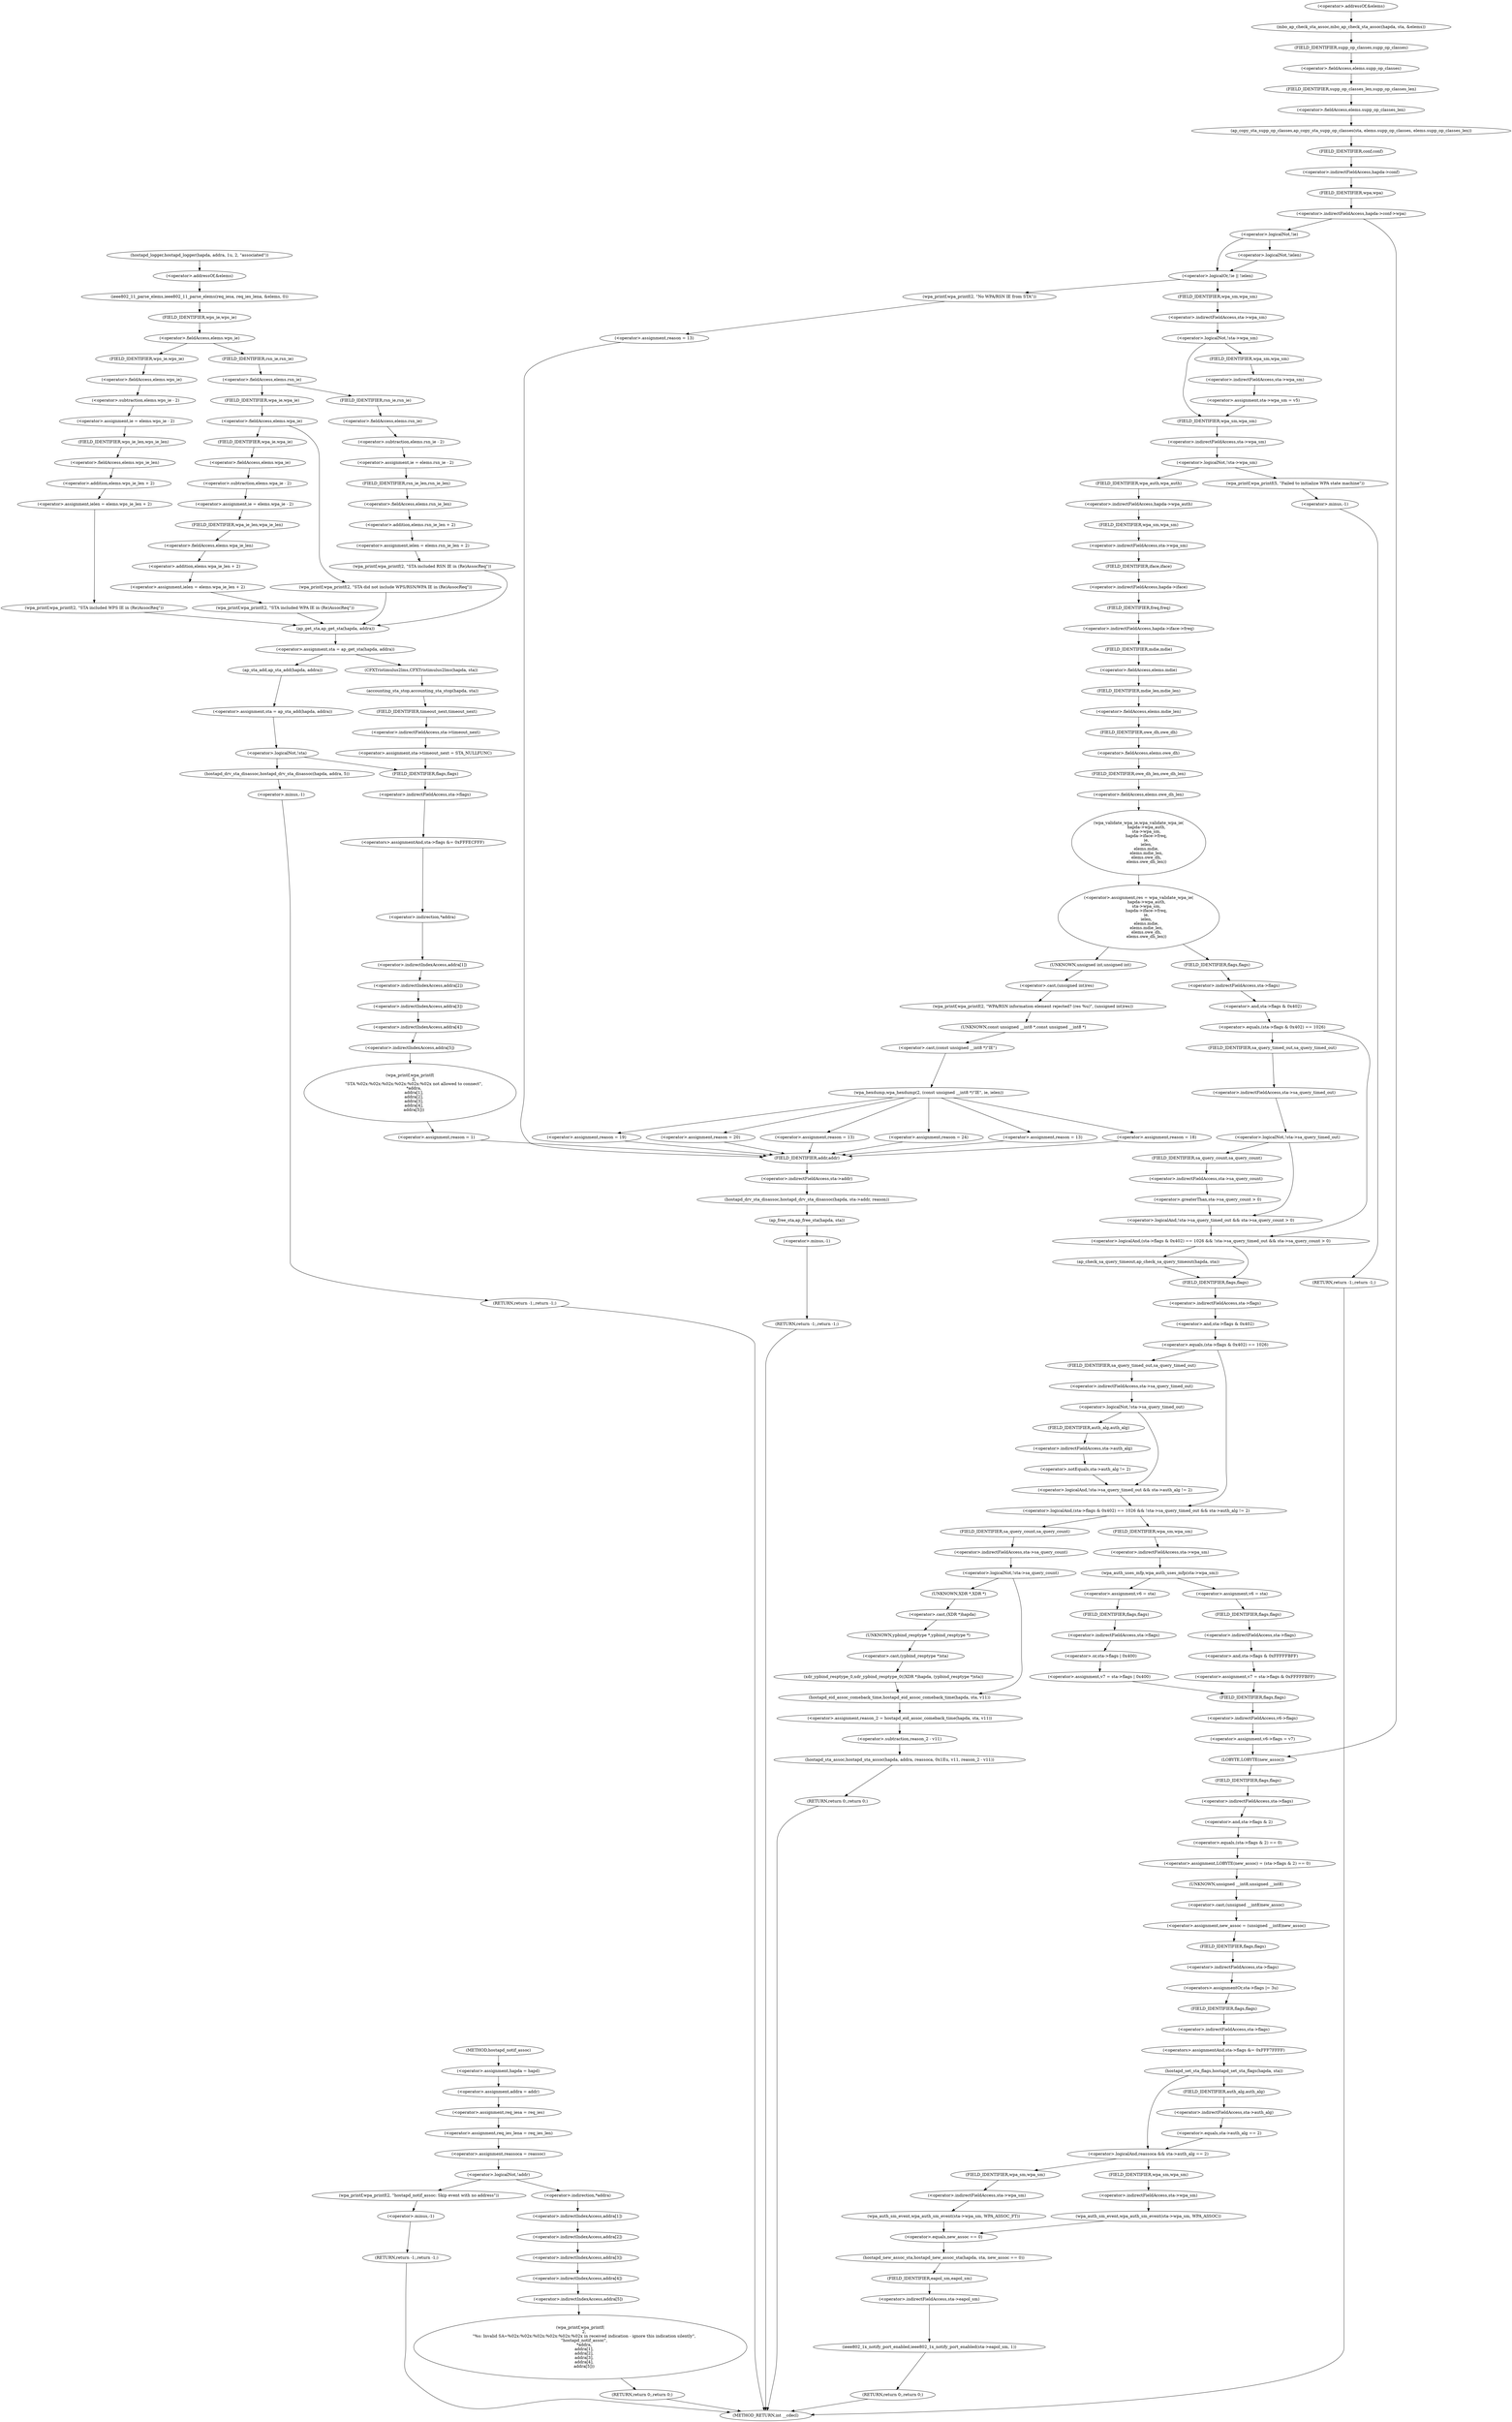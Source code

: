 digraph hostapd_notif_assoc {  
"1000142" [label = "(<operator>.assignment,hapda = hapd)" ]
"1000145" [label = "(<operator>.assignment,addra = addr)" ]
"1000148" [label = "(<operator>.assignment,req_iesa = req_ies)" ]
"1000151" [label = "(<operator>.assignment,req_ies_lena = req_ies_len)" ]
"1000154" [label = "(<operator>.assignment,reassoca = reassoc)" ]
"1000158" [label = "(<operator>.logicalNot,!addr)" ]
"1000161" [label = "(wpa_printf,wpa_printf(2, \"hostapd_notif_assoc: Skip event with no address\"))" ]
"1000164" [label = "(RETURN,return -1;,return -1;)" ]
"1000165" [label = "(<operator>.minus,-1)" ]
"1000168" [label = "(wpa_printf,wpa_printf(\n      2,\n      \"%s: Invalid SA=%02x:%02x:%02x:%02x:%02x:%02x in received indication - ignore this indication silently\",\n      \"hostapd_notif_assoc\",\n      *addra,\n      addra[1],\n      addra[2],\n      addra[3],\n      addra[4],\n      addra[5]))" ]
"1000172" [label = "(<operator>.indirection,*addra)" ]
"1000174" [label = "(<operator>.indirectIndexAccess,addra[1])" ]
"1000177" [label = "(<operator>.indirectIndexAccess,addra[2])" ]
"1000180" [label = "(<operator>.indirectIndexAccess,addra[3])" ]
"1000183" [label = "(<operator>.indirectIndexAccess,addra[4])" ]
"1000186" [label = "(<operator>.indirectIndexAccess,addra[5])" ]
"1000189" [label = "(RETURN,return 0;,return 0;)" ]
"1000191" [label = "(hostapd_logger,hostapd_logger(hapda, addra, 1u, 2, \"associated\"))" ]
"1000197" [label = "(ieee802_11_parse_elems,ieee802_11_parse_elems(req_iesa, req_ies_lena, &elems, 0))" ]
"1000200" [label = "(<operator>.addressOf,&elems)" ]
"1000204" [label = "(<operator>.fieldAccess,elems.wps_ie)" ]
"1000206" [label = "(FIELD_IDENTIFIER,wps_ie,wps_ie)" ]
"1000208" [label = "(<operator>.assignment,ie = elems.wps_ie - 2)" ]
"1000210" [label = "(<operator>.subtraction,elems.wps_ie - 2)" ]
"1000211" [label = "(<operator>.fieldAccess,elems.wps_ie)" ]
"1000213" [label = "(FIELD_IDENTIFIER,wps_ie,wps_ie)" ]
"1000215" [label = "(<operator>.assignment,ielen = elems.wps_ie_len + 2)" ]
"1000217" [label = "(<operator>.addition,elems.wps_ie_len + 2)" ]
"1000218" [label = "(<operator>.fieldAccess,elems.wps_ie_len)" ]
"1000220" [label = "(FIELD_IDENTIFIER,wps_ie_len,wps_ie_len)" ]
"1000222" [label = "(wpa_printf,wpa_printf(2, \"STA included WPS IE in (Re)AssocReq\"))" ]
"1000227" [label = "(<operator>.fieldAccess,elems.rsn_ie)" ]
"1000229" [label = "(FIELD_IDENTIFIER,rsn_ie,rsn_ie)" ]
"1000231" [label = "(<operator>.assignment,ie = elems.rsn_ie - 2)" ]
"1000233" [label = "(<operator>.subtraction,elems.rsn_ie - 2)" ]
"1000234" [label = "(<operator>.fieldAccess,elems.rsn_ie)" ]
"1000236" [label = "(FIELD_IDENTIFIER,rsn_ie,rsn_ie)" ]
"1000238" [label = "(<operator>.assignment,ielen = elems.rsn_ie_len + 2)" ]
"1000240" [label = "(<operator>.addition,elems.rsn_ie_len + 2)" ]
"1000241" [label = "(<operator>.fieldAccess,elems.rsn_ie_len)" ]
"1000243" [label = "(FIELD_IDENTIFIER,rsn_ie_len,rsn_ie_len)" ]
"1000245" [label = "(wpa_printf,wpa_printf(2, \"STA included RSN IE in (Re)AssocReq\"))" ]
"1000250" [label = "(<operator>.fieldAccess,elems.wpa_ie)" ]
"1000252" [label = "(FIELD_IDENTIFIER,wpa_ie,wpa_ie)" ]
"1000254" [label = "(<operator>.assignment,ie = elems.wpa_ie - 2)" ]
"1000256" [label = "(<operator>.subtraction,elems.wpa_ie - 2)" ]
"1000257" [label = "(<operator>.fieldAccess,elems.wpa_ie)" ]
"1000259" [label = "(FIELD_IDENTIFIER,wpa_ie,wpa_ie)" ]
"1000261" [label = "(<operator>.assignment,ielen = elems.wpa_ie_len + 2)" ]
"1000263" [label = "(<operator>.addition,elems.wpa_ie_len + 2)" ]
"1000264" [label = "(<operator>.fieldAccess,elems.wpa_ie_len)" ]
"1000266" [label = "(FIELD_IDENTIFIER,wpa_ie_len,wpa_ie_len)" ]
"1000268" [label = "(wpa_printf,wpa_printf(2, \"STA included WPA IE in (Re)AssocReq\"))" ]
"1000275" [label = "(wpa_printf,wpa_printf(2, \"STA did not include WPS/RSN/WPA IE in (Re)AssocReq\"))" ]
"1000278" [label = "(<operator>.assignment,sta = ap_get_sta(hapda, addra))" ]
"1000280" [label = "(ap_get_sta,ap_get_sta(hapda, addra))" ]
"1000286" [label = "(CFXTristimulus2lms,CFXTristimulus2lms(hapda, sta))" ]
"1000289" [label = "(accounting_sta_stop,accounting_sta_stop(hapda, sta))" ]
"1000292" [label = "(<operator>.assignment,sta->timeout_next = STA_NULLFUNC)" ]
"1000293" [label = "(<operator>.indirectFieldAccess,sta->timeout_next)" ]
"1000295" [label = "(FIELD_IDENTIFIER,timeout_next,timeout_next)" ]
"1000299" [label = "(<operator>.assignment,sta = ap_sta_add(hapda, addra))" ]
"1000301" [label = "(ap_sta_add,ap_sta_add(hapda, addra))" ]
"1000305" [label = "(<operator>.logicalNot,!sta)" ]
"1000308" [label = "(hostapd_drv_sta_disassoc,hostapd_drv_sta_disassoc(hapda, addra, 5))" ]
"1000312" [label = "(RETURN,return -1;,return -1;)" ]
"1000313" [label = "(<operator>.minus,-1)" ]
"1000315" [label = "(<operators>.assignmentAnd,sta->flags &= 0xFFFECFFF)" ]
"1000316" [label = "(<operator>.indirectFieldAccess,sta->flags)" ]
"1000318" [label = "(FIELD_IDENTIFIER,flags,flags)" ]
"1000321" [label = "(wpa_printf,wpa_printf(\n      3,\n      \"STA %02x:%02x:%02x:%02x:%02x:%02x not allowed to connect\",\n      *addra,\n      addra[1],\n      addra[2],\n      addra[3],\n      addra[4],\n      addra[5]))" ]
"1000324" [label = "(<operator>.indirection,*addra)" ]
"1000326" [label = "(<operator>.indirectIndexAccess,addra[1])" ]
"1000329" [label = "(<operator>.indirectIndexAccess,addra[2])" ]
"1000332" [label = "(<operator>.indirectIndexAccess,addra[3])" ]
"1000335" [label = "(<operator>.indirectIndexAccess,addra[4])" ]
"1000338" [label = "(<operator>.indirectIndexAccess,addra[5])" ]
"1000341" [label = "(<operator>.assignment,reason = 1)" ]
"1000345" [label = "(hostapd_drv_sta_disassoc,hostapd_drv_sta_disassoc(hapda, sta->addr, reason))" ]
"1000347" [label = "(<operator>.indirectFieldAccess,sta->addr)" ]
"1000349" [label = "(FIELD_IDENTIFIER,addr,addr)" ]
"1000351" [label = "(ap_free_sta,ap_free_sta(hapda, sta))" ]
"1000354" [label = "(RETURN,return -1;,return -1;)" ]
"1000355" [label = "(<operator>.minus,-1)" ]
"1000357" [label = "(mbo_ap_check_sta_assoc,mbo_ap_check_sta_assoc(hapda, sta, &elems))" ]
"1000360" [label = "(<operator>.addressOf,&elems)" ]
"1000362" [label = "(ap_copy_sta_supp_op_classes,ap_copy_sta_supp_op_classes(sta, elems.supp_op_classes, elems.supp_op_classes_len))" ]
"1000364" [label = "(<operator>.fieldAccess,elems.supp_op_classes)" ]
"1000366" [label = "(FIELD_IDENTIFIER,supp_op_classes,supp_op_classes)" ]
"1000367" [label = "(<operator>.fieldAccess,elems.supp_op_classes_len)" ]
"1000369" [label = "(FIELD_IDENTIFIER,supp_op_classes_len,supp_op_classes_len)" ]
"1000371" [label = "(<operator>.indirectFieldAccess,hapda->conf->wpa)" ]
"1000372" [label = "(<operator>.indirectFieldAccess,hapda->conf)" ]
"1000374" [label = "(FIELD_IDENTIFIER,conf,conf)" ]
"1000375" [label = "(FIELD_IDENTIFIER,wpa,wpa)" ]
"1000378" [label = "(<operator>.logicalOr,!ie || !ielen)" ]
"1000379" [label = "(<operator>.logicalNot,!ie)" ]
"1000381" [label = "(<operator>.logicalNot,!ielen)" ]
"1000384" [label = "(wpa_printf,wpa_printf(2, \"No WPA/RSN IE from STA\"))" ]
"1000387" [label = "(<operator>.assignment,reason = 13)" ]
"1000392" [label = "(<operator>.logicalNot,!sta->wpa_sm)" ]
"1000393" [label = "(<operator>.indirectFieldAccess,sta->wpa_sm)" ]
"1000395" [label = "(FIELD_IDENTIFIER,wpa_sm,wpa_sm)" ]
"1000397" [label = "(<operator>.assignment,sta->wpa_sm = v5)" ]
"1000398" [label = "(<operator>.indirectFieldAccess,sta->wpa_sm)" ]
"1000400" [label = "(FIELD_IDENTIFIER,wpa_sm,wpa_sm)" ]
"1000403" [label = "(<operator>.logicalNot,!sta->wpa_sm)" ]
"1000404" [label = "(<operator>.indirectFieldAccess,sta->wpa_sm)" ]
"1000406" [label = "(FIELD_IDENTIFIER,wpa_sm,wpa_sm)" ]
"1000408" [label = "(wpa_printf,wpa_printf(5, \"Failed to initialize WPA state machine\"))" ]
"1000411" [label = "(RETURN,return -1;,return -1;)" ]
"1000412" [label = "(<operator>.minus,-1)" ]
"1000414" [label = "(<operator>.assignment,res = wpa_validate_wpa_ie(\n            hapda->wpa_auth,\n            sta->wpa_sm,\n            hapda->iface->freq,\n            ie,\n            ielen,\n            elems.mdie,\n            elems.mdie_len,\n            elems.owe_dh,\n            elems.owe_dh_len))" ]
"1000416" [label = "(wpa_validate_wpa_ie,wpa_validate_wpa_ie(\n            hapda->wpa_auth,\n            sta->wpa_sm,\n            hapda->iface->freq,\n            ie,\n            ielen,\n            elems.mdie,\n            elems.mdie_len,\n            elems.owe_dh,\n            elems.owe_dh_len))" ]
"1000417" [label = "(<operator>.indirectFieldAccess,hapda->wpa_auth)" ]
"1000419" [label = "(FIELD_IDENTIFIER,wpa_auth,wpa_auth)" ]
"1000420" [label = "(<operator>.indirectFieldAccess,sta->wpa_sm)" ]
"1000422" [label = "(FIELD_IDENTIFIER,wpa_sm,wpa_sm)" ]
"1000423" [label = "(<operator>.indirectFieldAccess,hapda->iface->freq)" ]
"1000424" [label = "(<operator>.indirectFieldAccess,hapda->iface)" ]
"1000426" [label = "(FIELD_IDENTIFIER,iface,iface)" ]
"1000427" [label = "(FIELD_IDENTIFIER,freq,freq)" ]
"1000430" [label = "(<operator>.fieldAccess,elems.mdie)" ]
"1000432" [label = "(FIELD_IDENTIFIER,mdie,mdie)" ]
"1000433" [label = "(<operator>.fieldAccess,elems.mdie_len)" ]
"1000435" [label = "(FIELD_IDENTIFIER,mdie_len,mdie_len)" ]
"1000436" [label = "(<operator>.fieldAccess,elems.owe_dh)" ]
"1000438" [label = "(FIELD_IDENTIFIER,owe_dh,owe_dh)" ]
"1000439" [label = "(<operator>.fieldAccess,elems.owe_dh_len)" ]
"1000441" [label = "(FIELD_IDENTIFIER,owe_dh_len,owe_dh_len)" ]
"1000445" [label = "(wpa_printf,wpa_printf(2, \"WPA/RSN information element rejected? (res %u)\", (unsigned int)res))" ]
"1000448" [label = "(<operator>.cast,(unsigned int)res)" ]
"1000449" [label = "(UNKNOWN,unsigned int,unsigned int)" ]
"1000451" [label = "(wpa_hexdump,wpa_hexdump(2, (const unsigned __int8 *)\"IE\", ie, ielen))" ]
"1000453" [label = "(<operator>.cast,(const unsigned __int8 *)\"IE\")" ]
"1000454" [label = "(UNKNOWN,const unsigned __int8 *,const unsigned __int8 *)" ]
"1000462" [label = "(<operator>.assignment,reason = 18)" ]
"1000467" [label = "(<operator>.assignment,reason = 19)" ]
"1000472" [label = "(<operator>.assignment,reason = 20)" ]
"1000477" [label = "(<operator>.assignment,reason = 13)" ]
"1000482" [label = "(<operator>.assignment,reason = 24)" ]
"1000487" [label = "(<operator>.assignment,reason = 13)" ]
"1000493" [label = "(<operator>.logicalAnd,(sta->flags & 0x402) == 1026 && !sta->sa_query_timed_out && sta->sa_query_count > 0)" ]
"1000494" [label = "(<operator>.equals,(sta->flags & 0x402) == 1026)" ]
"1000495" [label = "(<operator>.and,sta->flags & 0x402)" ]
"1000496" [label = "(<operator>.indirectFieldAccess,sta->flags)" ]
"1000498" [label = "(FIELD_IDENTIFIER,flags,flags)" ]
"1000501" [label = "(<operator>.logicalAnd,!sta->sa_query_timed_out && sta->sa_query_count > 0)" ]
"1000502" [label = "(<operator>.logicalNot,!sta->sa_query_timed_out)" ]
"1000503" [label = "(<operator>.indirectFieldAccess,sta->sa_query_timed_out)" ]
"1000505" [label = "(FIELD_IDENTIFIER,sa_query_timed_out,sa_query_timed_out)" ]
"1000506" [label = "(<operator>.greaterThan,sta->sa_query_count > 0)" ]
"1000507" [label = "(<operator>.indirectFieldAccess,sta->sa_query_count)" ]
"1000509" [label = "(FIELD_IDENTIFIER,sa_query_count,sa_query_count)" ]
"1000511" [label = "(ap_check_sa_query_timeout,ap_check_sa_query_timeout(hapda, sta))" ]
"1000515" [label = "(<operator>.logicalAnd,(sta->flags & 0x402) == 1026 && !sta->sa_query_timed_out && sta->auth_alg != 2)" ]
"1000516" [label = "(<operator>.equals,(sta->flags & 0x402) == 1026)" ]
"1000517" [label = "(<operator>.and,sta->flags & 0x402)" ]
"1000518" [label = "(<operator>.indirectFieldAccess,sta->flags)" ]
"1000520" [label = "(FIELD_IDENTIFIER,flags,flags)" ]
"1000523" [label = "(<operator>.logicalAnd,!sta->sa_query_timed_out && sta->auth_alg != 2)" ]
"1000524" [label = "(<operator>.logicalNot,!sta->sa_query_timed_out)" ]
"1000525" [label = "(<operator>.indirectFieldAccess,sta->sa_query_timed_out)" ]
"1000527" [label = "(FIELD_IDENTIFIER,sa_query_timed_out,sa_query_timed_out)" ]
"1000528" [label = "(<operator>.notEquals,sta->auth_alg != 2)" ]
"1000529" [label = "(<operator>.indirectFieldAccess,sta->auth_alg)" ]
"1000531" [label = "(FIELD_IDENTIFIER,auth_alg,auth_alg)" ]
"1000535" [label = "(<operator>.logicalNot,!sta->sa_query_count)" ]
"1000536" [label = "(<operator>.indirectFieldAccess,sta->sa_query_count)" ]
"1000538" [label = "(FIELD_IDENTIFIER,sa_query_count,sa_query_count)" ]
"1000539" [label = "(xdr_ypbind_resptype_0,xdr_ypbind_resptype_0((XDR *)hapda, (ypbind_resptype *)sta))" ]
"1000540" [label = "(<operator>.cast,(XDR *)hapda)" ]
"1000541" [label = "(UNKNOWN,XDR *,XDR *)" ]
"1000543" [label = "(<operator>.cast,(ypbind_resptype *)sta)" ]
"1000544" [label = "(UNKNOWN,ypbind_resptype *,ypbind_resptype *)" ]
"1000546" [label = "(<operator>.assignment,reason_2 = hostapd_eid_assoc_comeback_time(hapda, sta, v11))" ]
"1000548" [label = "(hostapd_eid_assoc_comeback_time,hostapd_eid_assoc_comeback_time(hapda, sta, v11))" ]
"1000552" [label = "(hostapd_sta_assoc,hostapd_sta_assoc(hapda, addra, reassoca, 0x1Eu, v11, reason_2 - v11))" ]
"1000558" [label = "(<operator>.subtraction,reason_2 - v11)" ]
"1000561" [label = "(RETURN,return 0;,return 0;)" ]
"1000564" [label = "(wpa_auth_uses_mfp,wpa_auth_uses_mfp(sta->wpa_sm))" ]
"1000565" [label = "(<operator>.indirectFieldAccess,sta->wpa_sm)" ]
"1000567" [label = "(FIELD_IDENTIFIER,wpa_sm,wpa_sm)" ]
"1000569" [label = "(<operator>.assignment,v6 = sta)" ]
"1000572" [label = "(<operator>.assignment,v7 = sta->flags | 0x400)" ]
"1000574" [label = "(<operator>.or,sta->flags | 0x400)" ]
"1000575" [label = "(<operator>.indirectFieldAccess,sta->flags)" ]
"1000577" [label = "(FIELD_IDENTIFIER,flags,flags)" ]
"1000581" [label = "(<operator>.assignment,v6 = sta)" ]
"1000584" [label = "(<operator>.assignment,v7 = sta->flags & 0xFFFFFBFF)" ]
"1000586" [label = "(<operator>.and,sta->flags & 0xFFFFFBFF)" ]
"1000587" [label = "(<operator>.indirectFieldAccess,sta->flags)" ]
"1000589" [label = "(FIELD_IDENTIFIER,flags,flags)" ]
"1000591" [label = "(<operator>.assignment,v6->flags = v7)" ]
"1000592" [label = "(<operator>.indirectFieldAccess,v6->flags)" ]
"1000594" [label = "(FIELD_IDENTIFIER,flags,flags)" ]
"1000596" [label = "(<operator>.assignment,LOBYTE(new_assoc) = (sta->flags & 2) == 0)" ]
"1000597" [label = "(LOBYTE,LOBYTE(new_assoc))" ]
"1000599" [label = "(<operator>.equals,(sta->flags & 2) == 0)" ]
"1000600" [label = "(<operator>.and,sta->flags & 2)" ]
"1000601" [label = "(<operator>.indirectFieldAccess,sta->flags)" ]
"1000603" [label = "(FIELD_IDENTIFIER,flags,flags)" ]
"1000606" [label = "(<operator>.assignment,new_assoc = (unsigned __int8)new_assoc)" ]
"1000608" [label = "(<operator>.cast,(unsigned __int8)new_assoc)" ]
"1000609" [label = "(UNKNOWN,unsigned __int8,unsigned __int8)" ]
"1000611" [label = "(<operators>.assignmentOr,sta->flags |= 3u)" ]
"1000612" [label = "(<operator>.indirectFieldAccess,sta->flags)" ]
"1000614" [label = "(FIELD_IDENTIFIER,flags,flags)" ]
"1000616" [label = "(<operators>.assignmentAnd,sta->flags &= 0xFFF7FFFF)" ]
"1000617" [label = "(<operator>.indirectFieldAccess,sta->flags)" ]
"1000619" [label = "(FIELD_IDENTIFIER,flags,flags)" ]
"1000621" [label = "(hostapd_set_sta_flags,hostapd_set_sta_flags(hapda, sta))" ]
"1000625" [label = "(<operator>.logicalAnd,reassoca && sta->auth_alg == 2)" ]
"1000627" [label = "(<operator>.equals,sta->auth_alg == 2)" ]
"1000628" [label = "(<operator>.indirectFieldAccess,sta->auth_alg)" ]
"1000630" [label = "(FIELD_IDENTIFIER,auth_alg,auth_alg)" ]
"1000632" [label = "(wpa_auth_sm_event,wpa_auth_sm_event(sta->wpa_sm, WPA_ASSOC_FT))" ]
"1000633" [label = "(<operator>.indirectFieldAccess,sta->wpa_sm)" ]
"1000635" [label = "(FIELD_IDENTIFIER,wpa_sm,wpa_sm)" ]
"1000638" [label = "(wpa_auth_sm_event,wpa_auth_sm_event(sta->wpa_sm, WPA_ASSOC))" ]
"1000639" [label = "(<operator>.indirectFieldAccess,sta->wpa_sm)" ]
"1000641" [label = "(FIELD_IDENTIFIER,wpa_sm,wpa_sm)" ]
"1000643" [label = "(hostapd_new_assoc_sta,hostapd_new_assoc_sta(hapda, sta, new_assoc == 0))" ]
"1000646" [label = "(<operator>.equals,new_assoc == 0)" ]
"1000649" [label = "(ieee802_1x_notify_port_enabled,ieee802_1x_notify_port_enabled(sta->eapol_sm, 1))" ]
"1000650" [label = "(<operator>.indirectFieldAccess,sta->eapol_sm)" ]
"1000652" [label = "(FIELD_IDENTIFIER,eapol_sm,eapol_sm)" ]
"1000654" [label = "(RETURN,return 0;,return 0;)" ]
"1000118" [label = "(METHOD,hostapd_notif_assoc)" ]
"1000656" [label = "(METHOD_RETURN,int __cdecl)" ]
  "1000142" -> "1000145" 
  "1000145" -> "1000148" 
  "1000148" -> "1000151" 
  "1000151" -> "1000154" 
  "1000154" -> "1000158" 
  "1000158" -> "1000161" 
  "1000158" -> "1000172" 
  "1000161" -> "1000165" 
  "1000164" -> "1000656" 
  "1000165" -> "1000164" 
  "1000168" -> "1000189" 
  "1000172" -> "1000174" 
  "1000174" -> "1000177" 
  "1000177" -> "1000180" 
  "1000180" -> "1000183" 
  "1000183" -> "1000186" 
  "1000186" -> "1000168" 
  "1000189" -> "1000656" 
  "1000191" -> "1000200" 
  "1000197" -> "1000206" 
  "1000200" -> "1000197" 
  "1000204" -> "1000213" 
  "1000204" -> "1000229" 
  "1000206" -> "1000204" 
  "1000208" -> "1000220" 
  "1000210" -> "1000208" 
  "1000211" -> "1000210" 
  "1000213" -> "1000211" 
  "1000215" -> "1000222" 
  "1000217" -> "1000215" 
  "1000218" -> "1000217" 
  "1000220" -> "1000218" 
  "1000222" -> "1000280" 
  "1000227" -> "1000236" 
  "1000227" -> "1000252" 
  "1000229" -> "1000227" 
  "1000231" -> "1000243" 
  "1000233" -> "1000231" 
  "1000234" -> "1000233" 
  "1000236" -> "1000234" 
  "1000238" -> "1000245" 
  "1000240" -> "1000238" 
  "1000241" -> "1000240" 
  "1000243" -> "1000241" 
  "1000245" -> "1000280" 
  "1000250" -> "1000259" 
  "1000250" -> "1000275" 
  "1000252" -> "1000250" 
  "1000254" -> "1000266" 
  "1000256" -> "1000254" 
  "1000257" -> "1000256" 
  "1000259" -> "1000257" 
  "1000261" -> "1000268" 
  "1000263" -> "1000261" 
  "1000264" -> "1000263" 
  "1000266" -> "1000264" 
  "1000268" -> "1000280" 
  "1000275" -> "1000280" 
  "1000278" -> "1000286" 
  "1000278" -> "1000301" 
  "1000280" -> "1000278" 
  "1000286" -> "1000289" 
  "1000289" -> "1000295" 
  "1000292" -> "1000318" 
  "1000293" -> "1000292" 
  "1000295" -> "1000293" 
  "1000299" -> "1000305" 
  "1000301" -> "1000299" 
  "1000305" -> "1000308" 
  "1000305" -> "1000318" 
  "1000308" -> "1000313" 
  "1000312" -> "1000656" 
  "1000313" -> "1000312" 
  "1000315" -> "1000324" 
  "1000316" -> "1000315" 
  "1000318" -> "1000316" 
  "1000321" -> "1000341" 
  "1000324" -> "1000326" 
  "1000326" -> "1000329" 
  "1000329" -> "1000332" 
  "1000332" -> "1000335" 
  "1000335" -> "1000338" 
  "1000338" -> "1000321" 
  "1000341" -> "1000349" 
  "1000345" -> "1000351" 
  "1000347" -> "1000345" 
  "1000349" -> "1000347" 
  "1000351" -> "1000355" 
  "1000354" -> "1000656" 
  "1000355" -> "1000354" 
  "1000357" -> "1000366" 
  "1000360" -> "1000357" 
  "1000362" -> "1000374" 
  "1000364" -> "1000369" 
  "1000366" -> "1000364" 
  "1000367" -> "1000362" 
  "1000369" -> "1000367" 
  "1000371" -> "1000379" 
  "1000371" -> "1000597" 
  "1000372" -> "1000375" 
  "1000374" -> "1000372" 
  "1000375" -> "1000371" 
  "1000378" -> "1000384" 
  "1000378" -> "1000395" 
  "1000379" -> "1000378" 
  "1000379" -> "1000381" 
  "1000381" -> "1000378" 
  "1000384" -> "1000387" 
  "1000387" -> "1000349" 
  "1000392" -> "1000400" 
  "1000392" -> "1000406" 
  "1000393" -> "1000392" 
  "1000395" -> "1000393" 
  "1000397" -> "1000406" 
  "1000398" -> "1000397" 
  "1000400" -> "1000398" 
  "1000403" -> "1000408" 
  "1000403" -> "1000419" 
  "1000404" -> "1000403" 
  "1000406" -> "1000404" 
  "1000408" -> "1000412" 
  "1000411" -> "1000656" 
  "1000412" -> "1000411" 
  "1000414" -> "1000449" 
  "1000414" -> "1000498" 
  "1000416" -> "1000414" 
  "1000417" -> "1000422" 
  "1000419" -> "1000417" 
  "1000420" -> "1000426" 
  "1000422" -> "1000420" 
  "1000423" -> "1000432" 
  "1000424" -> "1000427" 
  "1000426" -> "1000424" 
  "1000427" -> "1000423" 
  "1000430" -> "1000435" 
  "1000432" -> "1000430" 
  "1000433" -> "1000438" 
  "1000435" -> "1000433" 
  "1000436" -> "1000441" 
  "1000438" -> "1000436" 
  "1000439" -> "1000416" 
  "1000441" -> "1000439" 
  "1000445" -> "1000454" 
  "1000448" -> "1000445" 
  "1000449" -> "1000448" 
  "1000451" -> "1000462" 
  "1000451" -> "1000467" 
  "1000451" -> "1000472" 
  "1000451" -> "1000477" 
  "1000451" -> "1000482" 
  "1000451" -> "1000487" 
  "1000453" -> "1000451" 
  "1000454" -> "1000453" 
  "1000462" -> "1000349" 
  "1000467" -> "1000349" 
  "1000472" -> "1000349" 
  "1000477" -> "1000349" 
  "1000482" -> "1000349" 
  "1000487" -> "1000349" 
  "1000493" -> "1000511" 
  "1000493" -> "1000520" 
  "1000494" -> "1000493" 
  "1000494" -> "1000505" 
  "1000495" -> "1000494" 
  "1000496" -> "1000495" 
  "1000498" -> "1000496" 
  "1000501" -> "1000493" 
  "1000502" -> "1000501" 
  "1000502" -> "1000509" 
  "1000503" -> "1000502" 
  "1000505" -> "1000503" 
  "1000506" -> "1000501" 
  "1000507" -> "1000506" 
  "1000509" -> "1000507" 
  "1000511" -> "1000520" 
  "1000515" -> "1000538" 
  "1000515" -> "1000567" 
  "1000516" -> "1000515" 
  "1000516" -> "1000527" 
  "1000517" -> "1000516" 
  "1000518" -> "1000517" 
  "1000520" -> "1000518" 
  "1000523" -> "1000515" 
  "1000524" -> "1000523" 
  "1000524" -> "1000531" 
  "1000525" -> "1000524" 
  "1000527" -> "1000525" 
  "1000528" -> "1000523" 
  "1000529" -> "1000528" 
  "1000531" -> "1000529" 
  "1000535" -> "1000541" 
  "1000535" -> "1000548" 
  "1000536" -> "1000535" 
  "1000538" -> "1000536" 
  "1000539" -> "1000548" 
  "1000540" -> "1000544" 
  "1000541" -> "1000540" 
  "1000543" -> "1000539" 
  "1000544" -> "1000543" 
  "1000546" -> "1000558" 
  "1000548" -> "1000546" 
  "1000552" -> "1000561" 
  "1000558" -> "1000552" 
  "1000561" -> "1000656" 
  "1000564" -> "1000569" 
  "1000564" -> "1000581" 
  "1000565" -> "1000564" 
  "1000567" -> "1000565" 
  "1000569" -> "1000577" 
  "1000572" -> "1000594" 
  "1000574" -> "1000572" 
  "1000575" -> "1000574" 
  "1000577" -> "1000575" 
  "1000581" -> "1000589" 
  "1000584" -> "1000594" 
  "1000586" -> "1000584" 
  "1000587" -> "1000586" 
  "1000589" -> "1000587" 
  "1000591" -> "1000597" 
  "1000592" -> "1000591" 
  "1000594" -> "1000592" 
  "1000596" -> "1000609" 
  "1000597" -> "1000603" 
  "1000599" -> "1000596" 
  "1000600" -> "1000599" 
  "1000601" -> "1000600" 
  "1000603" -> "1000601" 
  "1000606" -> "1000614" 
  "1000608" -> "1000606" 
  "1000609" -> "1000608" 
  "1000611" -> "1000619" 
  "1000612" -> "1000611" 
  "1000614" -> "1000612" 
  "1000616" -> "1000621" 
  "1000617" -> "1000616" 
  "1000619" -> "1000617" 
  "1000621" -> "1000625" 
  "1000621" -> "1000630" 
  "1000625" -> "1000635" 
  "1000625" -> "1000641" 
  "1000627" -> "1000625" 
  "1000628" -> "1000627" 
  "1000630" -> "1000628" 
  "1000632" -> "1000646" 
  "1000633" -> "1000632" 
  "1000635" -> "1000633" 
  "1000638" -> "1000646" 
  "1000639" -> "1000638" 
  "1000641" -> "1000639" 
  "1000643" -> "1000652" 
  "1000646" -> "1000643" 
  "1000649" -> "1000654" 
  "1000650" -> "1000649" 
  "1000652" -> "1000650" 
  "1000654" -> "1000656" 
  "1000118" -> "1000142" 
}
